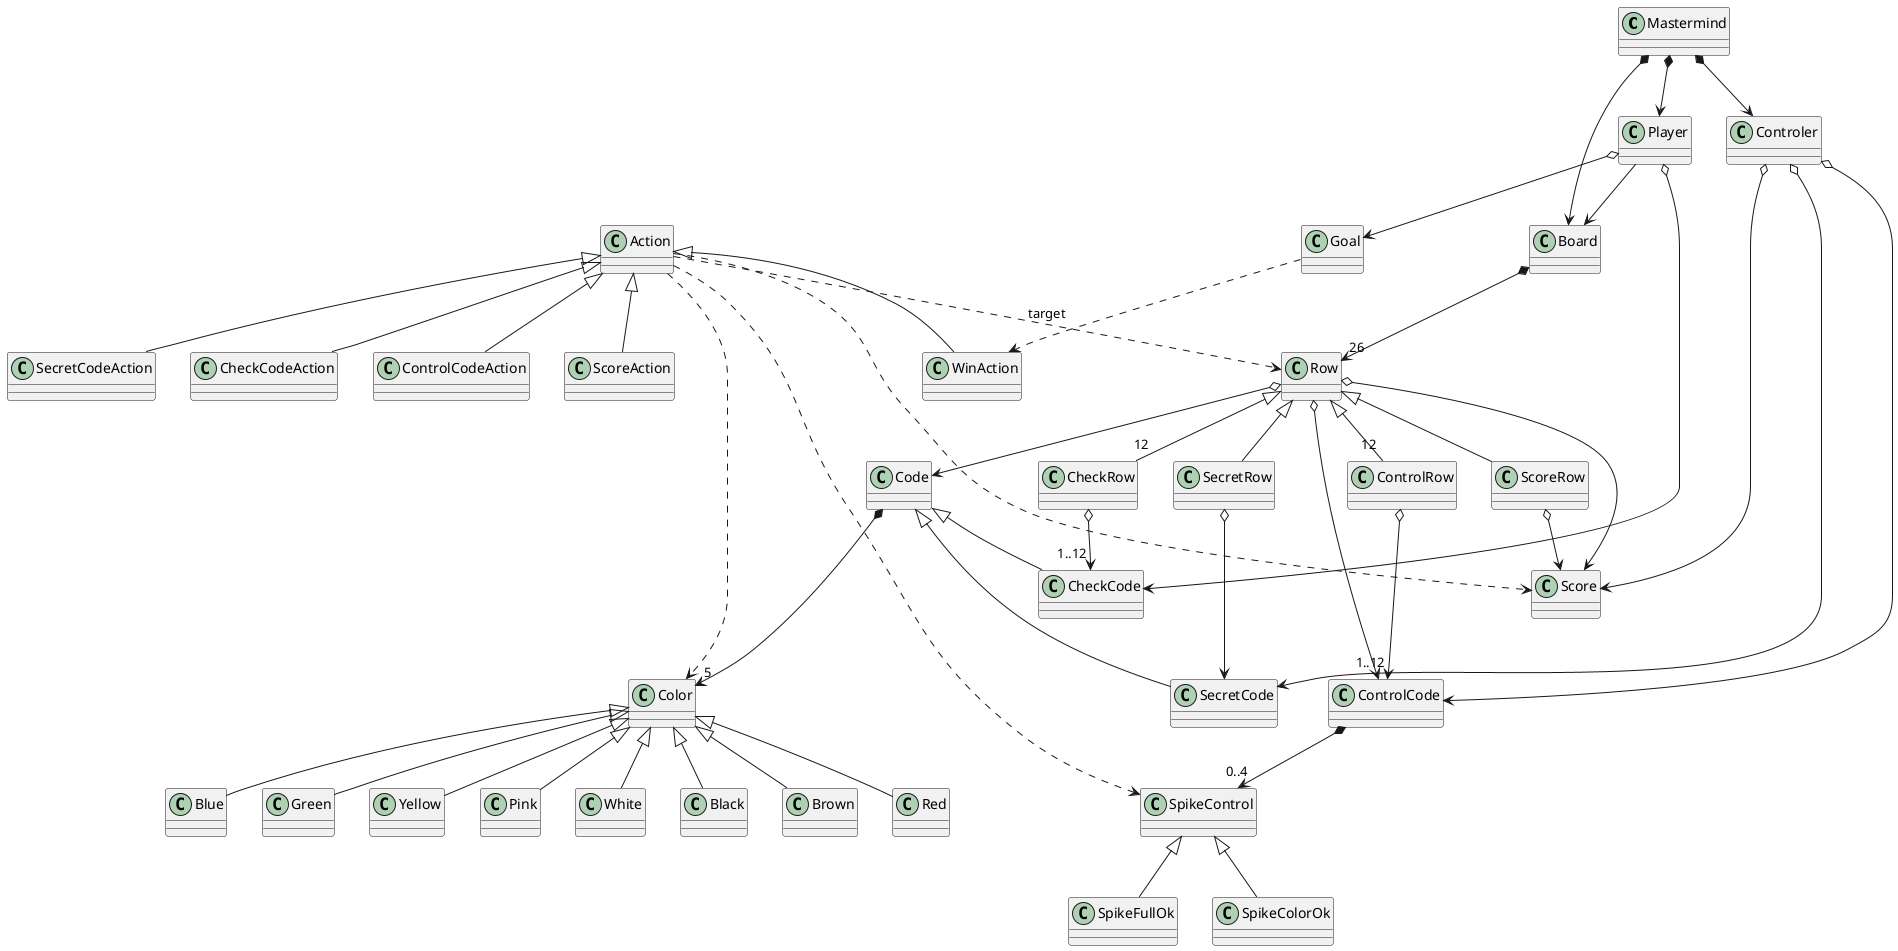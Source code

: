 @startuml oneplayer
together {
Mastermind *-down-> Player
Mastermind *-down-> Controler
}
Mastermind *-down-> Board

together {
Board *--> "26" Row
Row <|-down-"12" CheckRow
CheckRow o--> "1..12" CheckCode
Row <|-down-"12" ControlRow
ControlRow o---> "1..12" ControlCode
Row <|-down- SecretRow
SecretRow o---> SecretCode
Row <|-down- ScoreRow
ScoreRow o--> Score
}
Row o-down-> Code
Row o-down-> Score
Row o-down-> ControlCode

together {
Controler o-down-> Score
Controler o-down-> SecretCode
Controler o-down-> ControlCode
}


together {
Player o-down-> CheckCode
}
Player --> Board
Player o--> Goal

together {
Code <|-down- SecretCode
Code <|-down- CheckCode
}
ControlCode *-down-> "0..4" SpikeControl

Code *---> "5" Color
Color <|-- Red
Color <|-- Blue
Color <|-- Green
Color <|-- Yellow
Color <|-- Pink
Color <|-- White
Color <|-- Black
Color <|-- Brown

SpikeControl <|-down- SpikeFullOk
SpikeControl <|-down- SpikeColorOk

Goal ..> WinAction

together {
Action <|-down- SecretCodeAction
Action <|-down- CheckCodeAction
Action <|-down- ControlCodeAction
Action <|-down- ScoreAction
Action <|-down- WinAction
}
Action ..> Color
Action ..> Score
Action ..> SpikeControl
Action ..> Row : target
@enduml